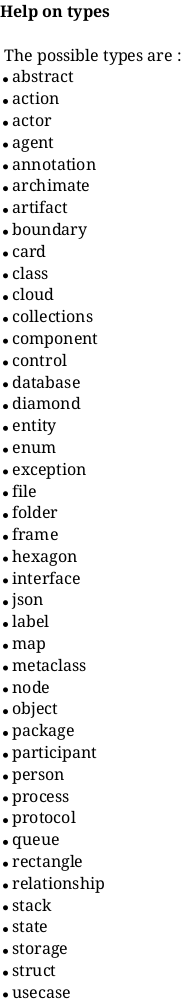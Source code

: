 {
  "sha1": "mp03lquuzoyev250a1peglnbuv718ar",
  "insertion": {
    "when": "2024-06-03T18:59:35.473Z",
    "url": "https://github.com/plantuml/plantuml/issues/1232",
    "user": "plantuml@gmail.com"
  }
}
@startuml
help type
@enduml
